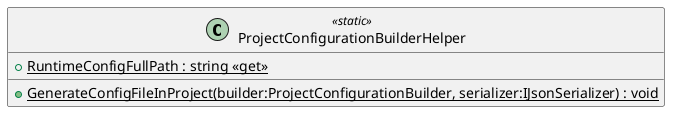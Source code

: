 @startuml
class ProjectConfigurationBuilderHelper <<static>> {
    + {static} RuntimeConfigFullPath : string <<get>>
    + {static} GenerateConfigFileInProject(builder:ProjectConfigurationBuilder, serializer:IJsonSerializer) : void
}
@enduml
